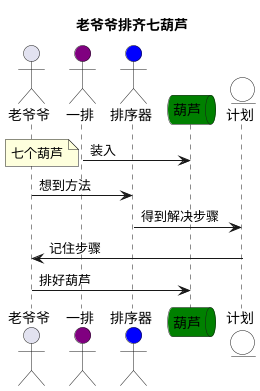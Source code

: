 @startuml timeline
title	老爷爷排齐七葫芦
actor	老爷爷    as Geezer
actor   一排  as Line #Purple
actor	排序器    as Sorter   #Blue
queue   葫芦  as Gourd    #Green
entity	计划    as Plan #White

Line -> Gourd : 装入
note left:  七个葫芦

Geezer -> Sorter : 想到方法

Sorter -> Plan  : 得到解决步骤

Plan -> Geezer : 记住步骤
Geezer -> Gourd : 排好葫芦

@enduml